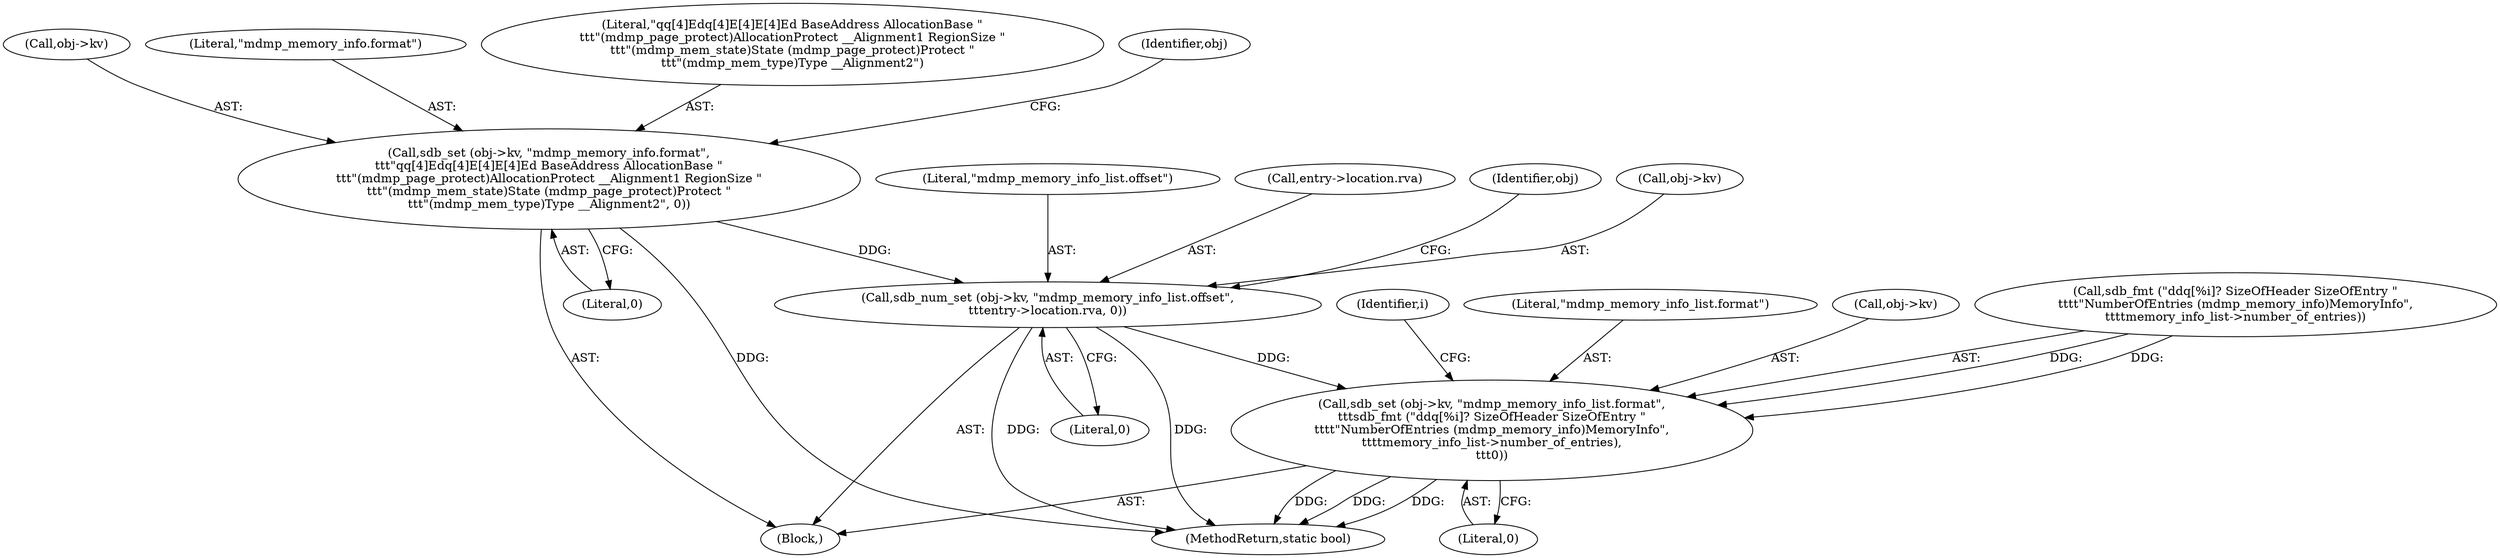 digraph "0_radare2_40b021ba29c8f90ccf7c879fde2580bc73a17e8e_0@pointer" {
"1000925" [label="(Call,sdb_num_set (obj->kv, \"mdmp_memory_info_list.offset\",\n\t\t\tentry->location.rva, 0))"];
"1000918" [label="(Call,sdb_set (obj->kv, \"mdmp_memory_info.format\",\n\t\t\t\"qq[4]Edq[4]E[4]E[4]Ed BaseAddress AllocationBase \"\n\t\t\t\"(mdmp_page_protect)AllocationProtect __Alignment1 RegionSize \"\n\t\t\t\"(mdmp_mem_state)State (mdmp_page_protect)Protect \"\n\t\t\t\"(mdmp_mem_type)Type __Alignment2\", 0))"];
"1000936" [label="(Call,sdb_set (obj->kv, \"mdmp_memory_info_list.format\",\n\t\t\tsdb_fmt (\"ddq[%i]? SizeOfHeader SizeOfEntry \"\n\t\t\t\t\"NumberOfEntries (mdmp_memory_info)MemoryInfo\",\n\t\t\t\tmemory_info_list->number_of_entries),\n\t\t\t0))"];
"1000926" [label="(Call,obj->kv)"];
"1000929" [label="(Literal,\"mdmp_memory_info_list.offset\")"];
"1000930" [label="(Call,entry->location.rva)"];
"1000918" [label="(Call,sdb_set (obj->kv, \"mdmp_memory_info.format\",\n\t\t\t\"qq[4]Edq[4]E[4]E[4]Ed BaseAddress AllocationBase \"\n\t\t\t\"(mdmp_page_protect)AllocationProtect __Alignment1 RegionSize \"\n\t\t\t\"(mdmp_mem_state)State (mdmp_page_protect)Protect \"\n\t\t\t\"(mdmp_mem_type)Type __Alignment2\", 0))"];
"1000936" [label="(Call,sdb_set (obj->kv, \"mdmp_memory_info_list.format\",\n\t\t\tsdb_fmt (\"ddq[%i]? SizeOfHeader SizeOfEntry \"\n\t\t\t\t\"NumberOfEntries (mdmp_memory_info)MemoryInfo\",\n\t\t\t\tmemory_info_list->number_of_entries),\n\t\t\t0))"];
"1000924" [label="(Literal,0)"];
"1000919" [label="(Call,obj->kv)"];
"1000922" [label="(Literal,\"mdmp_memory_info.format\")"];
"1000923" [label="(Literal,\"qq[4]Edq[4]E[4]E[4]Ed BaseAddress AllocationBase \"\n\t\t\t\"(mdmp_page_protect)AllocationProtect __Alignment1 RegionSize \"\n\t\t\t\"(mdmp_mem_state)State (mdmp_page_protect)Protect \"\n\t\t\t\"(mdmp_mem_type)Type __Alignment2\")"];
"1000949" [label="(Identifier,i)"];
"1000925" [label="(Call,sdb_num_set (obj->kv, \"mdmp_memory_info_list.offset\",\n\t\t\tentry->location.rva, 0))"];
"1000927" [label="(Identifier,obj)"];
"1000940" [label="(Literal,\"mdmp_memory_info_list.format\")"];
"1000935" [label="(Literal,0)"];
"1001137" [label="(MethodReturn,static bool)"];
"1000166" [label="(Block,)"];
"1000937" [label="(Call,obj->kv)"];
"1000938" [label="(Identifier,obj)"];
"1000946" [label="(Literal,0)"];
"1000941" [label="(Call,sdb_fmt (\"ddq[%i]? SizeOfHeader SizeOfEntry \"\n\t\t\t\t\"NumberOfEntries (mdmp_memory_info)MemoryInfo\",\n\t\t\t\tmemory_info_list->number_of_entries))"];
"1000925" -> "1000166"  [label="AST: "];
"1000925" -> "1000935"  [label="CFG: "];
"1000926" -> "1000925"  [label="AST: "];
"1000929" -> "1000925"  [label="AST: "];
"1000930" -> "1000925"  [label="AST: "];
"1000935" -> "1000925"  [label="AST: "];
"1000938" -> "1000925"  [label="CFG: "];
"1000925" -> "1001137"  [label="DDG: "];
"1000925" -> "1001137"  [label="DDG: "];
"1000918" -> "1000925"  [label="DDG: "];
"1000925" -> "1000936"  [label="DDG: "];
"1000918" -> "1000166"  [label="AST: "];
"1000918" -> "1000924"  [label="CFG: "];
"1000919" -> "1000918"  [label="AST: "];
"1000922" -> "1000918"  [label="AST: "];
"1000923" -> "1000918"  [label="AST: "];
"1000924" -> "1000918"  [label="AST: "];
"1000927" -> "1000918"  [label="CFG: "];
"1000918" -> "1001137"  [label="DDG: "];
"1000936" -> "1000166"  [label="AST: "];
"1000936" -> "1000946"  [label="CFG: "];
"1000937" -> "1000936"  [label="AST: "];
"1000940" -> "1000936"  [label="AST: "];
"1000941" -> "1000936"  [label="AST: "];
"1000946" -> "1000936"  [label="AST: "];
"1000949" -> "1000936"  [label="CFG: "];
"1000936" -> "1001137"  [label="DDG: "];
"1000936" -> "1001137"  [label="DDG: "];
"1000936" -> "1001137"  [label="DDG: "];
"1000941" -> "1000936"  [label="DDG: "];
"1000941" -> "1000936"  [label="DDG: "];
}
